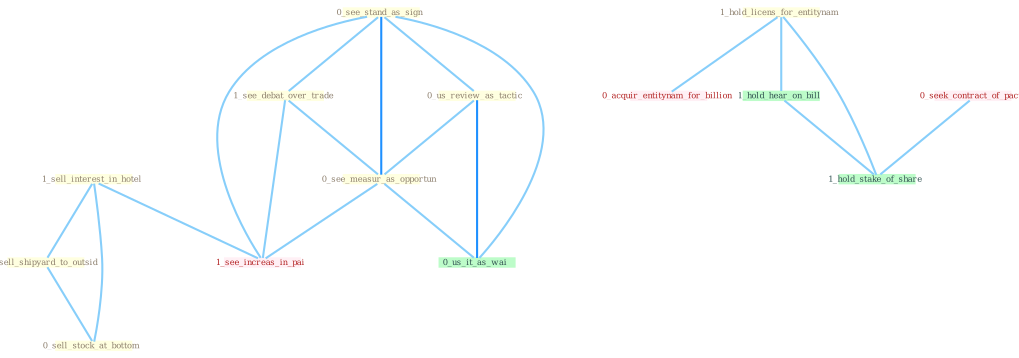 Graph G{ 
    node
    [shape=polygon,style=filled,width=.5,height=.06,color="#BDFCC9",fixedsize=true,fontsize=4,
    fontcolor="#2f4f4f"];
    {node
    [color="#ffffe0", fontcolor="#8b7d6b"] "1_sell_interest_in_hotel " "0_see_stand_as_sign " "1_see_debat_over_trade " "0_us_review_as_tactic " "0_sell_shipyard_to_outsid " "0_see_measur_as_opportun " "1_hold_licens_for_entitynam " "0_sell_stock_at_bottom "}
{node [color="#fff0f5", fontcolor="#b22222"] "0_seek_contract_of_pact " "0_acquir_entitynam_for_billion " "1_see_increas_in_pai "}
edge [color="#B0E2FF"];

	"1_sell_interest_in_hotel " -- "0_sell_shipyard_to_outsid " [w="1", color="#87cefa" ];
	"1_sell_interest_in_hotel " -- "0_sell_stock_at_bottom " [w="1", color="#87cefa" ];
	"1_sell_interest_in_hotel " -- "1_see_increas_in_pai " [w="1", color="#87cefa" ];
	"0_see_stand_as_sign " -- "1_see_debat_over_trade " [w="1", color="#87cefa" ];
	"0_see_stand_as_sign " -- "0_us_review_as_tactic " [w="1", color="#87cefa" ];
	"0_see_stand_as_sign " -- "0_see_measur_as_opportun " [w="2", color="#1e90ff" , len=0.8];
	"0_see_stand_as_sign " -- "0_us_it_as_wai " [w="1", color="#87cefa" ];
	"0_see_stand_as_sign " -- "1_see_increas_in_pai " [w="1", color="#87cefa" ];
	"1_see_debat_over_trade " -- "0_see_measur_as_opportun " [w="1", color="#87cefa" ];
	"1_see_debat_over_trade " -- "1_see_increas_in_pai " [w="1", color="#87cefa" ];
	"0_us_review_as_tactic " -- "0_see_measur_as_opportun " [w="1", color="#87cefa" ];
	"0_us_review_as_tactic " -- "0_us_it_as_wai " [w="2", color="#1e90ff" , len=0.8];
	"0_sell_shipyard_to_outsid " -- "0_sell_stock_at_bottom " [w="1", color="#87cefa" ];
	"0_see_measur_as_opportun " -- "0_us_it_as_wai " [w="1", color="#87cefa" ];
	"0_see_measur_as_opportun " -- "1_see_increas_in_pai " [w="1", color="#87cefa" ];
	"1_hold_licens_for_entitynam " -- "0_acquir_entitynam_for_billion " [w="1", color="#87cefa" ];
	"1_hold_licens_for_entitynam " -- "1_hold_hear_on_bill " [w="1", color="#87cefa" ];
	"1_hold_licens_for_entitynam " -- "1_hold_stake_of_share " [w="1", color="#87cefa" ];
	"0_seek_contract_of_pact " -- "1_hold_stake_of_share " [w="1", color="#87cefa" ];
	"1_hold_hear_on_bill " -- "1_hold_stake_of_share " [w="1", color="#87cefa" ];
}